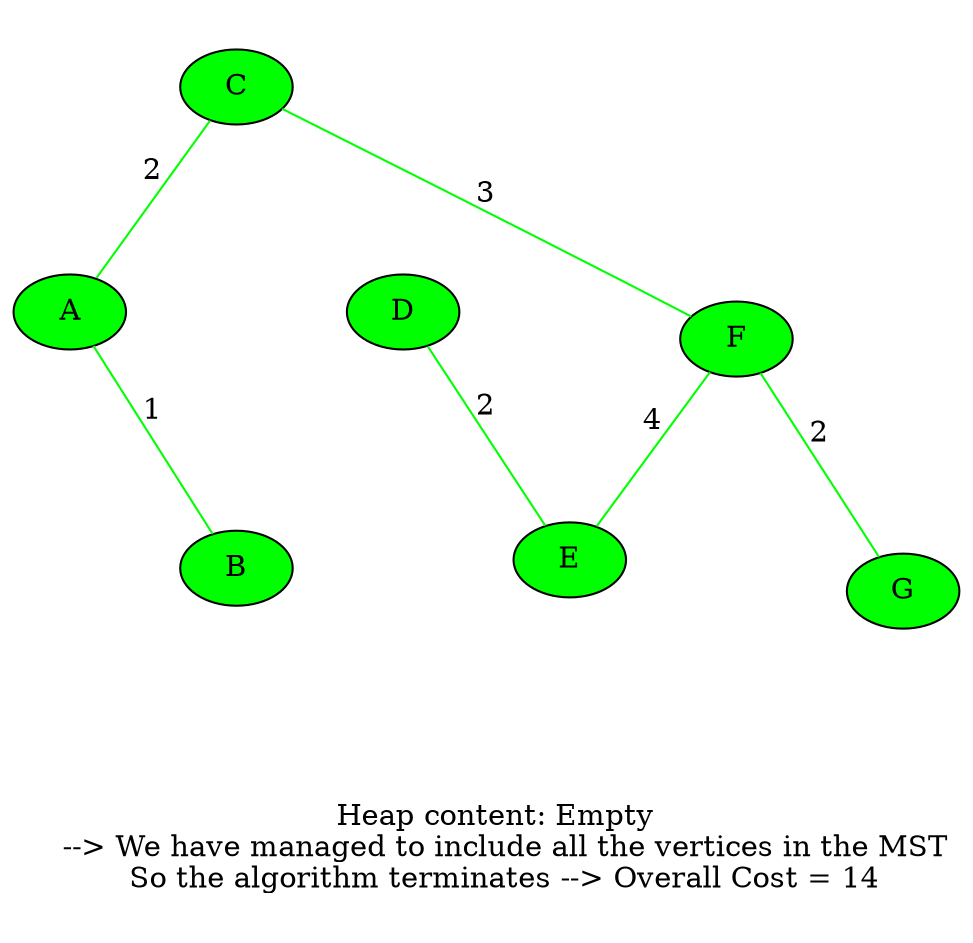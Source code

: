 graph G1 {
  ratio=0.7;
  ranksep=0.2;
  rankdir = LR;

  /*{rank = same;  A F}*/
  /*{rank = same; C G}*/
  /*{rank = same; B }*/
  /*{rank = same; D E }*/

  subgraph {
      A -- C [label = 2, color = green]
      A -- D [label = 12 color = blue, style = invis]
      A -- B [label = 1 color = green]
      B -- D [label = 4 color = blue, style = invis]
      B -- E [label = 7, color = blue, style = invis]
      B -- G [label = 8, color = blue, style = invis]
      C -- F [label = 3 color = green]
      C -- D [label = 6 color = blue, style = invis]
      D -- F [label = 5 color = blue, style = invis]
      D -- E [label = 2 color = green]
      E -- F [label = 4 color = green]
      E -- G [label = 9 color = blue, style = invis]
      F -- G [label = 2 color = green]

      /*C, D [xlabel = "(0)"]
      B [xlabel = "(1)"]
      A [xlabel = "(2)"]*/

      E, D, F, G, C, A, B [fillcolor=green, style=filled];
      /*B [fillcolor=orange, style=filled];*/

    }

    node [shape=plaintext]
  	label = "  Heap content: Empty
    --> We have managed to include all the vertices in the MST
    So the algorithm terminates --> Overall Cost = 14
    "
}

